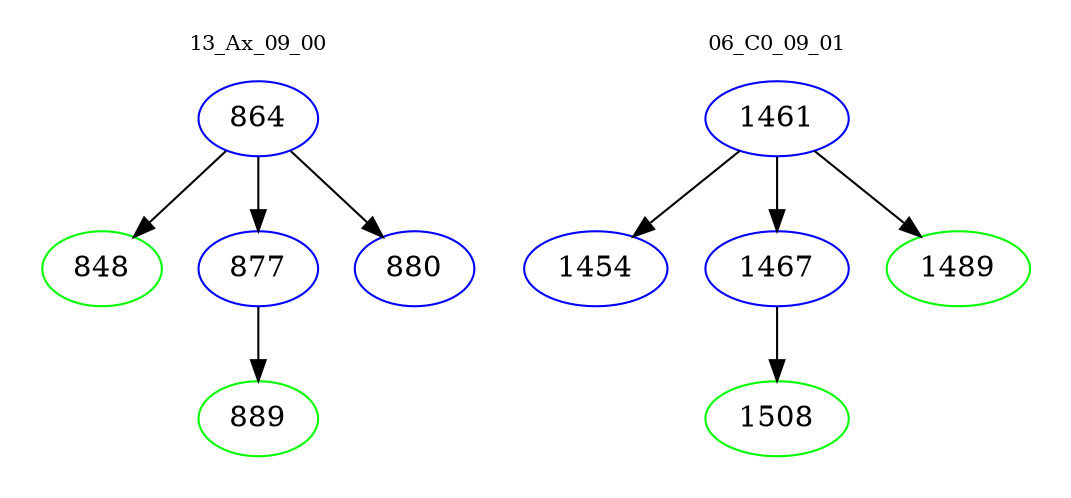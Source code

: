 digraph{
subgraph cluster_0 {
color = white
label = "13_Ax_09_00";
fontsize=10;
T0_864 [label="864", color="blue"]
T0_864 -> T0_848 [color="black"]
T0_848 [label="848", color="green"]
T0_864 -> T0_877 [color="black"]
T0_877 [label="877", color="blue"]
T0_877 -> T0_889 [color="black"]
T0_889 [label="889", color="green"]
T0_864 -> T0_880 [color="black"]
T0_880 [label="880", color="blue"]
}
subgraph cluster_1 {
color = white
label = "06_C0_09_01";
fontsize=10;
T1_1461 [label="1461", color="blue"]
T1_1461 -> T1_1454 [color="black"]
T1_1454 [label="1454", color="blue"]
T1_1461 -> T1_1467 [color="black"]
T1_1467 [label="1467", color="blue"]
T1_1467 -> T1_1508 [color="black"]
T1_1508 [label="1508", color="green"]
T1_1461 -> T1_1489 [color="black"]
T1_1489 [label="1489", color="green"]
}
}
